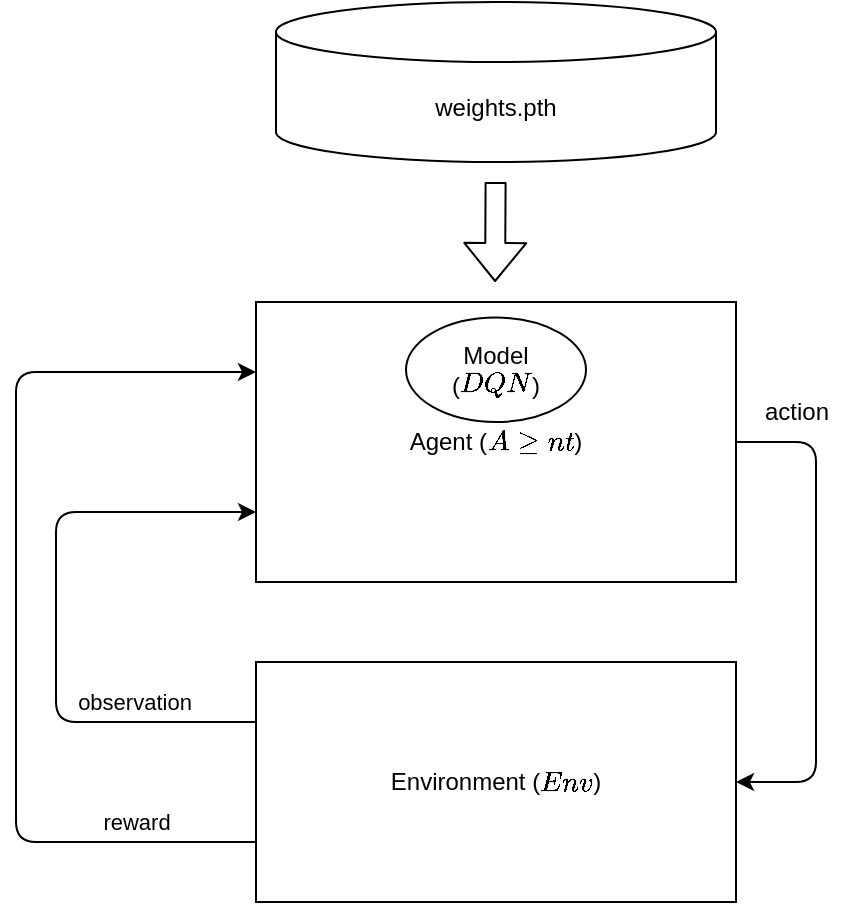 <mxfile>
    <diagram id="oeE0scEAqZ4WOCVvKyFh" name="Page-1">
        <mxGraphModel dx="454" dy="636" grid="1" gridSize="10" guides="1" tooltips="1" connect="1" arrows="1" fold="1" page="1" pageScale="1" pageWidth="850" pageHeight="1100" math="0" shadow="0">
            <root>
                <mxCell id="0"/>
                <mxCell id="1" parent="0"/>
                <mxCell id="4" value="Environment (`Env`)" style="rounded=0;whiteSpace=wrap;html=1;" parent="1" vertex="1">
                    <mxGeometry x="280" y="400" width="240" height="120" as="geometry"/>
                </mxCell>
                <mxCell id="5" value="" style="group" parent="1" vertex="1" connectable="0">
                    <mxGeometry x="280" y="220" width="240" height="140" as="geometry"/>
                </mxCell>
                <mxCell id="2" value="Agent (`Agent`)" style="rounded=0;whiteSpace=wrap;html=1;" parent="5" vertex="1">
                    <mxGeometry width="240" height="140.0" as="geometry"/>
                </mxCell>
                <mxCell id="3" value="Model &lt;br&gt;(`DQN`)" style="ellipse;whiteSpace=wrap;html=1;" parent="5" vertex="1">
                    <mxGeometry x="75" y="7.78" width="90" height="52.22" as="geometry"/>
                </mxCell>
                <mxCell id="6" value="" style="endArrow=classic;html=1;exitX=0;exitY=0.75;exitDx=0;exitDy=0;entryX=0;entryY=0.25;entryDx=0;entryDy=0;" parent="1" source="4" target="2" edge="1">
                    <mxGeometry width="50" height="50" relative="1" as="geometry">
                        <mxPoint x="370" y="380" as="sourcePoint"/>
                        <mxPoint x="420" y="330" as="targetPoint"/>
                        <Array as="points">
                            <mxPoint x="160" y="490"/>
                            <mxPoint x="160" y="255"/>
                        </Array>
                    </mxGeometry>
                </mxCell>
                <mxCell id="7" value="" style="endArrow=classic;html=1;exitX=0;exitY=0.25;exitDx=0;exitDy=0;entryX=0;entryY=0.75;entryDx=0;entryDy=0;" parent="1" source="4" target="2" edge="1">
                    <mxGeometry width="50" height="50" relative="1" as="geometry">
                        <mxPoint x="260" y="440" as="sourcePoint"/>
                        <mxPoint x="260" y="220" as="targetPoint"/>
                        <Array as="points">
                            <mxPoint x="180" y="430"/>
                            <mxPoint x="180" y="325"/>
                        </Array>
                    </mxGeometry>
                </mxCell>
                <mxCell id="8" value="observation" style="edgeLabel;html=1;align=center;verticalAlign=middle;resizable=0;points=[];" parent="7" vertex="1" connectable="0">
                    <mxGeometry x="-0.561" y="-3" relative="1" as="geometry">
                        <mxPoint x="6" y="-7" as="offset"/>
                    </mxGeometry>
                </mxCell>
                <mxCell id="9" value="reward" style="edgeLabel;html=1;align=center;verticalAlign=middle;resizable=0;points=[];" parent="1" vertex="1" connectable="0">
                    <mxGeometry x="220" y="480" as="geometry"/>
                </mxCell>
                <mxCell id="10" value="" style="endArrow=classic;html=1;exitX=1;exitY=0.5;exitDx=0;exitDy=0;entryX=1;entryY=0.5;entryDx=0;entryDy=0;" parent="1" source="2" target="4" edge="1">
                    <mxGeometry width="50" height="50" relative="1" as="geometry">
                        <mxPoint x="370" y="380" as="sourcePoint"/>
                        <mxPoint x="640" y="550" as="targetPoint"/>
                        <Array as="points">
                            <mxPoint x="560" y="290"/>
                            <mxPoint x="560" y="380"/>
                            <mxPoint x="560" y="460"/>
                        </Array>
                    </mxGeometry>
                </mxCell>
                <mxCell id="11" value="action" style="text;html=1;align=center;verticalAlign=middle;resizable=0;points=[];autosize=1;strokeColor=none;fillColor=none;" parent="1" vertex="1">
                    <mxGeometry x="520" y="260" width="60" height="30" as="geometry"/>
                </mxCell>
                <mxCell id="12" value="" style="shape=flexArrow;endArrow=classic;html=1;" edge="1" parent="1">
                    <mxGeometry width="50" height="50" relative="1" as="geometry">
                        <mxPoint x="399.8" y="160" as="sourcePoint"/>
                        <mxPoint x="399.55" y="210" as="targetPoint"/>
                    </mxGeometry>
                </mxCell>
                <mxCell id="13" value="weights.pth" style="shape=cylinder3;whiteSpace=wrap;html=1;boundedLbl=1;backgroundOutline=1;size=15;" vertex="1" parent="1">
                    <mxGeometry x="290" y="70" width="220" height="80" as="geometry"/>
                </mxCell>
            </root>
        </mxGraphModel>
    </diagram>
</mxfile>